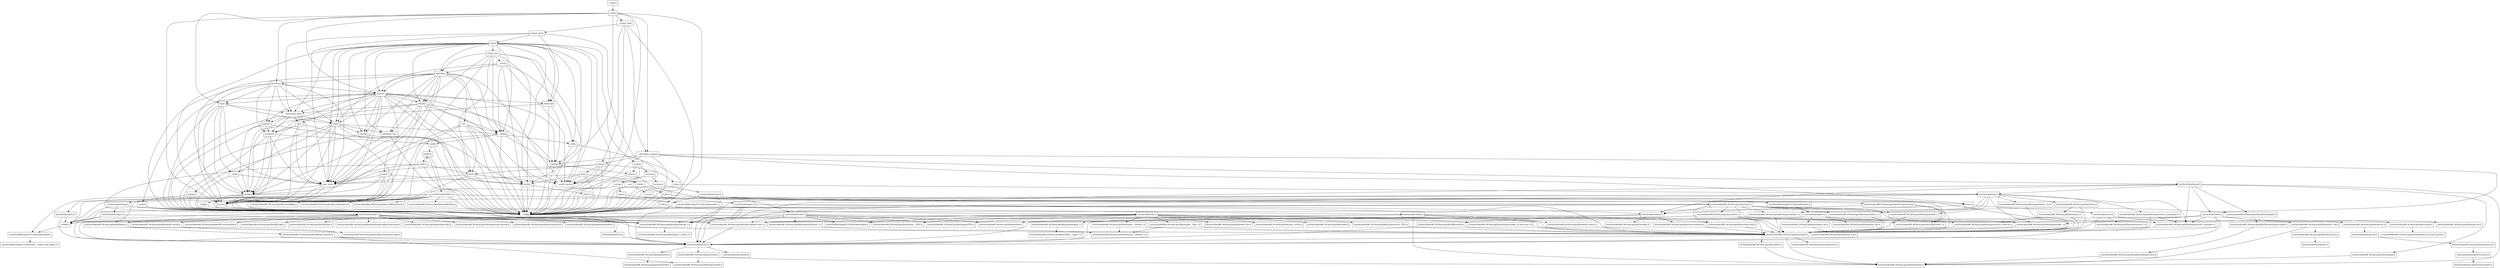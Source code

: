 digraph "dependencies" {
  header_0 [ shape="box", label="\<stdin\>" ];
  header_1 [ shape="box", label="mutex" ];
  header_10 [ shape="box", label="/usr/include/pthread.h" ];
  header_100 [ shape="box", label="/usr/include/x86_64-linux-gnu/bits/mathcalls.h" ];
  header_101 [ shape="box", label="/usr/include/x86_64-linux-gnu/bits/mathcalls-narrow.h" ];
  header_102 [ shape="box", label="/usr/include/x86_64-linux-gnu/bits/iscanonical.h" ];
  header_103 [ shape="box", label="/usr/include/x86_64-linux-gnu/bits/mathinline.h" ];
  header_104 [ shape="box", label="iosfwd" ];
  header_105 [ shape="box", label="wchar.h" ];
  header_106 [ shape="box", label="/usr/include/wchar.h" ];
  header_107 [ shape="box", label="/usr/local/lib/clang/10.0.0/include/stdarg.h" ];
  header_108 [ shape="box", label="/usr/include/x86_64-linux-gnu/bits/types/wint_t.h" ];
  header_109 [ shape="box", label="/usr/include/x86_64-linux-gnu/bits/types/mbstate_t.h" ];
  header_11 [ shape="box", label="__mutex_base" ];
  header_110 [ shape="box", label="/usr/include/x86_64-linux-gnu/bits/types/__mbstate_t.h" ];
  header_111 [ shape="box", label="/usr/include/x86_64-linux-gnu/bits/types/__FILE.h" ];
  header_112 [ shape="box", label="/usr/include/x86_64-linux-gnu/bits/types/FILE.h" ];
  header_113 [ shape="box", label="__functional_base" ];
  header_114 [ shape="box", label="typeinfo" ];
  header_115 [ shape="box", label="new" ];
  header_116 [ shape="box", label="utility" ];
  header_117 [ shape="box", label="__tuple" ];
  header_118 [ shape="box", label="initializer_list" ];
  header_119 [ shape="box", label="cstring" ];
  header_12 [ shape="box", label="chrono" ];
  header_120 [ shape="box", label="string.h" ];
  header_121 [ shape="box", label="/usr/include/string.h" ];
  header_122 [ shape="box", label="/usr/include/strings.h" ];
  header_123 [ shape="box", label="__debug" ];
  header_124 [ shape="box", label="cstdio" ];
  header_125 [ shape="box", label="stdio.h" ];
  header_126 [ shape="box", label="/usr/include/stdio.h" ];
  header_127 [ shape="box", label="/usr/include/x86_64-linux-gnu/bits/types/__fpos_t.h" ];
  header_128 [ shape="box", label="/usr/include/x86_64-linux-gnu/bits/types/__fpos64_t.h" ];
  header_129 [ shape="box", label="/usr/include/x86_64-linux-gnu/bits/types/struct_FILE.h" ];
  header_13 [ shape="box", label="ctime" ];
  header_130 [ shape="box", label="/usr/include/x86_64-linux-gnu/bits/types/cookie_io_functions_t.h" ];
  header_131 [ shape="box", label="/usr/include/x86_64-linux-gnu/bits/stdio_lim.h" ];
  header_132 [ shape="box", label="/usr/include/x86_64-linux-gnu/bits/sys_errlist.h" ];
  header_133 [ shape="box", label="/usr/include/x86_64-linux-gnu/bits/stdio.h" ];
  header_134 [ shape="box", label="string" ];
  header_135 [ shape="box", label="string_view" ];
  header_136 [ shape="box", label="__string" ];
  header_137 [ shape="box", label="algorithm" ];
  header_138 [ shape="box", label="memory" ];
  header_139 [ shape="box", label="iterator" ];
  header_14 [ shape="box", label="/usr/include/time.h" ];
  header_140 [ shape="box", label="tuple" ];
  header_141 [ shape="box", label="cassert" ];
  header_142 [ shape="box", label="/usr/include/assert.h" ];
  header_143 [ shape="box", label="atomic" ];
  header_144 [ shape="box", label="functional" ];
  header_145 [ shape="box", label="bit" ];
  header_146 [ shape="box", label="cwchar" ];
  header_147 [ shape="box", label="cwctype" ];
  header_148 [ shape="box", label="cctype" ];
  header_149 [ shape="box", label="ctype.h" ];
  header_15 [ shape="box", label="stddef.h" ];
  header_150 [ shape="box", label="/usr/include/ctype.h" ];
  header_151 [ shape="box", label="wctype.h" ];
  header_152 [ shape="box", label="/usr/include/wctype.h" ];
  header_153 [ shape="box", label="/usr/include/x86_64-linux-gnu/bits/wctype-wchar.h" ];
  header_154 [ shape="box", label="__threading_support" ];
  header_155 [ shape="box", label="/usr/include/sched.h" ];
  header_156 [ shape="box", label="/usr/include/x86_64-linux-gnu/bits/sched.h" ];
  header_157 [ shape="box", label="/usr/include/x86_64-linux-gnu/bits/types/struct_sched_param.h" ];
  header_158 [ shape="box", label="/usr/include/x86_64-linux-gnu/bits/cpu-set.h" ];
  header_159 [ shape="box", label="/usr/include/x86_64-linux-gnu/bits/setjmp.h" ];
  header_16 [ shape="box", label="/usr/local/lib/clang/10.0.0/include/stddef.h" ];
  header_17 [ shape="box", label="/usr/include/x86_64-linux-gnu/bits/time.h" ];
  header_18 [ shape="box", label="/usr/include/x86_64-linux-gnu/bits/types.h" ];
  header_19 [ shape="box", label="/usr/include/x86_64-linux-gnu/bits/typesizes.h" ];
  header_2 [ shape="box", label="__config" ];
  header_20 [ shape="box", label="/usr/include/x86_64-linux-gnu/bits/timex.h" ];
  header_21 [ shape="box", label="/usr/include/x86_64-linux-gnu/bits/types/struct_timeval.h" ];
  header_22 [ shape="box", label="/usr/include/x86_64-linux-gnu/bits/types/clock_t.h" ];
  header_23 [ shape="box", label="/usr/include/x86_64-linux-gnu/bits/types/time_t.h" ];
  header_24 [ shape="box", label="/usr/include/x86_64-linux-gnu/bits/types/struct_tm.h" ];
  header_25 [ shape="box", label="/usr/include/x86_64-linux-gnu/bits/types/struct_timespec.h" ];
  header_26 [ shape="box", label="/usr/include/x86_64-linux-gnu/bits/types/clockid_t.h" ];
  header_27 [ shape="box", label="/usr/include/x86_64-linux-gnu/bits/types/timer_t.h" ];
  header_28 [ shape="box", label="/usr/include/x86_64-linux-gnu/bits/types/struct_itimerspec.h" ];
  header_29 [ shape="box", label="/usr/include/x86_64-linux-gnu/bits/types/locale_t.h" ];
  header_3 [ shape="box", label="/usr/include/features.h" ];
  header_30 [ shape="box", label="/usr/include/x86_64-linux-gnu/bits/types/__locale_t.h" ];
  header_31 [ shape="box", label="type_traits" ];
  header_32 [ shape="box", label="cstddef" ];
  header_33 [ shape="box", label="version" ];
  header_34 [ shape="box", label="/usr/local/lib/clang/10.0.0/include/__stddef_max_align_t.h" ];
  header_35 [ shape="box", label="__nullptr" ];
  header_36 [ shape="box", label="ratio" ];
  header_37 [ shape="box", label="cstdint" ];
  header_38 [ shape="box", label="stdint.h" ];
  header_39 [ shape="box", label="/usr/local/lib/clang/10.0.0/include/stdint.h" ];
  header_4 [ shape="box", label="/usr/include/stdc-predef.h" ];
  header_40 [ shape="box", label="/usr/include/stdint.h" ];
  header_41 [ shape="box", label="/usr/include/x86_64-linux-gnu/bits/libc-header-start.h" ];
  header_42 [ shape="box", label="/usr/include/x86_64-linux-gnu/bits/wchar.h" ];
  header_43 [ shape="box", label="/usr/include/x86_64-linux-gnu/bits/stdint-intn.h" ];
  header_44 [ shape="box", label="/usr/include/x86_64-linux-gnu/bits/stdint-uintn.h" ];
  header_45 [ shape="box", label="climits" ];
  header_46 [ shape="box", label="limits.h" ];
  header_47 [ shape="box", label="/usr/local/lib/clang/10.0.0/include/limits.h" ];
  header_48 [ shape="box", label="/usr/include/limits.h" ];
  header_49 [ shape="box", label="/usr/include/x86_64-linux-gnu/bits/posix1_lim.h" ];
  header_5 [ shape="box", label="/usr/include/x86_64-linux-gnu/sys/cdefs.h" ];
  header_50 [ shape="box", label="/usr/include/x86_64-linux-gnu/bits/local_lim.h" ];
  header_51 [ shape="box", label="/usr/include/linux/limits.h" ];
  header_52 [ shape="box", label="/usr/include/x86_64-linux-gnu/bits/posix2_lim.h" ];
  header_53 [ shape="box", label="/usr/include/x86_64-linux-gnu/bits/xopen_lim.h" ];
  header_54 [ shape="box", label="/usr/include/x86_64-linux-gnu/bits/uio_lim.h" ];
  header_55 [ shape="box", label="__undef_macros" ];
  header_56 [ shape="box", label="limits" ];
  header_57 [ shape="box", label="system_error" ];
  header_58 [ shape="box", label="__errc" ];
  header_59 [ shape="box", label="cerrno" ];
  header_6 [ shape="box", label="/usr/include/x86_64-linux-gnu/bits/wordsize.h" ];
  header_60 [ shape="box", label="errno.h" ];
  header_61 [ shape="box", label="/usr/include/errno.h" ];
  header_62 [ shape="box", label="/usr/include/x86_64-linux-gnu/bits/errno.h" ];
  header_63 [ shape="box", label="/usr/include/linux/errno.h" ];
  header_64 [ shape="box", label="/usr/include/x86_64-linux-gnu/asm/errno.h" ];
  header_65 [ shape="box", label="/usr/include/asm-generic/errno.h" ];
  header_66 [ shape="box", label="/usr/include/asm-generic/errno-base.h" ];
  header_67 [ shape="box", label="/usr/include/x86_64-linux-gnu/bits/types/error_t.h" ];
  header_68 [ shape="box", label="stdexcept" ];
  header_69 [ shape="box", label="exception" ];
  header_7 [ shape="box", label="/usr/include/x86_64-linux-gnu/bits/long-double.h" ];
  header_70 [ shape="box", label="cstdlib" ];
  header_71 [ shape="box", label="stdlib.h" ];
  header_72 [ shape="box", label="/usr/include/stdlib.h" ];
  header_73 [ shape="box", label="/usr/include/x86_64-linux-gnu/bits/waitflags.h" ];
  header_74 [ shape="box", label="/usr/include/x86_64-linux-gnu/bits/waitstatus.h" ];
  header_75 [ shape="box", label="/usr/include/x86_64-linux-gnu/bits/floatn.h" ];
  header_76 [ shape="box", label="/usr/include/x86_64-linux-gnu/bits/floatn-common.h" ];
  header_77 [ shape="box", label="/usr/include/x86_64-linux-gnu/sys/types.h" ];
  header_78 [ shape="box", label="/usr/include/endian.h" ];
  header_79 [ shape="box", label="/usr/include/x86_64-linux-gnu/bits/endian.h" ];
  header_8 [ shape="box", label="/usr/include/x86_64-linux-gnu/gnu/stubs.h" ];
  header_80 [ shape="box", label="/usr/include/x86_64-linux-gnu/bits/byteswap.h" ];
  header_81 [ shape="box", label="/usr/include/x86_64-linux-gnu/bits/uintn-identity.h" ];
  header_82 [ shape="box", label="/usr/include/x86_64-linux-gnu/sys/select.h" ];
  header_83 [ shape="box", label="/usr/include/x86_64-linux-gnu/bits/select.h" ];
  header_84 [ shape="box", label="/usr/include/x86_64-linux-gnu/bits/types/sigset_t.h" ];
  header_85 [ shape="box", label="/usr/include/x86_64-linux-gnu/bits/types/__sigset_t.h" ];
  header_86 [ shape="box", label="/usr/include/x86_64-linux-gnu/bits/pthreadtypes.h" ];
  header_87 [ shape="box", label="/usr/include/x86_64-linux-gnu/bits/thread-shared-types.h" ];
  header_88 [ shape="box", label="/usr/include/x86_64-linux-gnu/bits/pthreadtypes-arch.h" ];
  header_89 [ shape="box", label="/usr/include/alloca.h" ];
  header_9 [ shape="box", label="/usr/include/x86_64-linux-gnu/gnu/stubs-64.h" ];
  header_90 [ shape="box", label="/usr/include/x86_64-linux-gnu/bits/stdlib-bsearch.h" ];
  header_91 [ shape="box", label="/usr/include/x86_64-linux-gnu/bits/stdlib-float.h" ];
  header_92 [ shape="box", label="math.h" ];
  header_93 [ shape="box", label="/usr/include/math.h" ];
  header_94 [ shape="box", label="/usr/include/x86_64-linux-gnu/bits/math-vector.h" ];
  header_95 [ shape="box", label="/usr/include/x86_64-linux-gnu/bits/libm-simd-decl-stubs.h" ];
  header_96 [ shape="box", label="/usr/include/x86_64-linux-gnu/bits/flt-eval-method.h" ];
  header_97 [ shape="box", label="/usr/include/x86_64-linux-gnu/bits/fp-logb.h" ];
  header_98 [ shape="box", label="/usr/include/x86_64-linux-gnu/bits/fp-fast.h" ];
  header_99 [ shape="box", label="/usr/include/x86_64-linux-gnu/bits/mathcalls-helper-functions.h" ];
  header_118 -> header_32;
  header_118 -> header_2;
  header_119 -> header_2;
  header_119 -> header_120;
  header_61 -> header_62;
  header_61 -> header_3;
  header_61 -> header_67;
  header_60 -> header_61;
  header_60 -> header_2;
  header_63 -> header_64;
  header_62 -> header_63;
  header_65 -> header_66;
  header_64 -> header_65;
  header_69 -> header_32;
  header_69 -> header_70;
  header_69 -> header_2;
  header_69 -> header_33;
  header_69 -> header_31;
  header_68 -> header_69;
  header_68 -> header_104;
  header_68 -> header_2;
  header_114 -> header_69;
  header_114 -> header_32;
  header_114 -> header_2;
  header_114 -> header_37;
  header_115 -> header_69;
  header_115 -> header_32;
  header_115 -> header_2;
  header_115 -> header_33;
  header_115 -> header_31;
  header_72 -> header_15;
  header_72 -> header_29;
  header_72 -> header_41;
  header_72 -> header_73;
  header_72 -> header_89;
  header_72 -> header_77;
  header_72 -> header_74;
  header_72 -> header_75;
  header_72 -> header_90;
  header_72 -> header_91;
  header_70 -> header_71;
  header_70 -> header_2;
  header_71 -> header_72;
  header_71 -> header_2;
  header_71 -> header_92;
  header_76 -> header_7;
  header_76 -> header_3;
  header_77 -> header_15;
  header_77 -> header_27;
  header_77 -> header_26;
  header_77 -> header_18;
  header_77 -> header_23;
  header_77 -> header_22;
  header_77 -> header_43;
  header_77 -> header_3;
  header_77 -> header_82;
  header_77 -> header_78;
  header_77 -> header_86;
  header_75 -> header_76;
  header_75 -> header_3;
  header_116 -> header_123;
  header_116 -> header_37;
  header_116 -> header_32;
  header_116 -> header_33;
  header_116 -> header_31;
  header_116 -> header_2;
  header_116 -> header_118;
  header_116 -> header_119;
  header_116 -> header_117;
  header_117 -> header_32;
  header_117 -> header_2;
  header_117 -> header_31;
  header_78 -> header_81;
  header_78 -> header_79;
  header_78 -> header_80;
  header_78 -> header_3;
  header_113 -> header_31;
  header_113 -> header_116;
  header_113 -> header_2;
  header_113 -> header_69;
  header_113 -> header_114;
  header_113 -> header_115;
  header_47 -> header_48;
  header_46 -> header_47;
  header_46 -> header_2;
  header_45 -> header_46;
  header_45 -> header_2;
  header_44 -> header_18;
  header_43 -> header_18;
  header_41 -> header_3;
  header_40 -> header_18;
  header_40 -> header_6;
  header_40 -> header_44;
  header_40 -> header_43;
  header_40 -> header_42;
  header_40 -> header_41;
  header_105 -> header_106;
  header_105 -> header_2;
  header_104 -> header_105;
  header_104 -> header_2;
  header_106 -> header_15;
  header_106 -> header_29;
  header_106 -> header_109;
  header_106 -> header_108;
  header_106 -> header_41;
  header_106 -> header_75;
  header_106 -> header_107;
  header_106 -> header_111;
  header_106 -> header_112;
  header_106 -> header_42;
  header_49 -> header_6;
  header_49 -> header_50;
  header_48 -> header_52;
  header_48 -> header_53;
  header_48 -> header_49;
  header_48 -> header_41;
  header_5 -> header_6;
  header_5 -> header_7;
  header_2 -> header_3;
  header_3 -> header_4;
  header_3 -> header_5;
  header_3 -> header_8;
  header_0 -> header_1;
  header_1 -> header_140;
  header_1 -> header_11;
  header_1 -> header_154;
  header_1 -> header_37;
  header_1 -> header_33;
  header_1 -> header_55;
  header_1 -> header_2;
  header_1 -> header_138;
  header_1 -> header_144;
  header_8 -> header_9;
  header_58 -> header_59;
  header_58 -> header_2;
  header_59 -> header_60;
  header_59 -> header_2;
  header_50 -> header_51;
  header_53 -> header_54;
  header_56 -> header_2;
  header_56 -> header_55;
  header_56 -> header_33;
  header_56 -> header_31;
  header_57 -> header_58;
  header_57 -> header_68;
  header_57 -> header_134;
  header_57 -> header_113;
  header_57 -> header_31;
  header_130 -> header_18;
  header_134 -> header_55;
  header_134 -> header_123;
  header_134 -> header_146;
  header_134 -> header_37;
  header_134 -> header_139;
  header_134 -> header_137;
  header_134 -> header_33;
  header_134 -> header_31;
  header_134 -> header_68;
  header_134 -> header_138;
  header_134 -> header_124;
  header_134 -> header_2;
  header_134 -> header_135;
  header_134 -> header_118;
  header_134 -> header_119;
  header_134 -> header_116;
  header_134 -> header_104;
  header_134 -> header_113;
  header_135 -> header_123;
  header_135 -> header_137;
  header_135 -> header_33;
  header_135 -> header_56;
  header_135 -> header_55;
  header_135 -> header_2;
  header_135 -> header_136;
  header_135 -> header_139;
  header_135 -> header_68;
  header_136 -> header_55;
  header_136 -> header_124;
  header_136 -> header_123;
  header_136 -> header_137;
  header_136 -> header_138;
  header_136 -> header_2;
  header_137 -> header_55;
  header_137 -> header_145;
  header_137 -> header_144;
  header_137 -> header_123;
  header_137 -> header_32;
  header_137 -> header_33;
  header_137 -> header_31;
  header_137 -> header_138;
  header_137 -> header_2;
  header_137 -> header_118;
  header_137 -> header_119;
  header_137 -> header_116;
  header_137 -> header_139;
  header_138 -> header_141;
  header_138 -> header_140;
  header_138 -> header_143;
  header_138 -> header_55;
  header_138 -> header_37;
  header_138 -> header_119;
  header_138 -> header_32;
  header_138 -> header_33;
  header_138 -> header_56;
  header_138 -> header_31;
  header_138 -> header_68;
  header_138 -> header_2;
  header_138 -> header_104;
  header_138 -> header_116;
  header_138 -> header_139;
  header_138 -> header_114;
  header_138 -> header_115;
  header_138 -> header_113;
  header_139 -> header_123;
  header_139 -> header_32;
  header_139 -> header_33;
  header_139 -> header_31;
  header_139 -> header_2;
  header_139 -> header_118;
  header_139 -> header_104;
  header_139 -> header_113;
  header_29 -> header_30;
  header_28 -> header_25;
  header_28 -> header_18;
  header_25 -> header_18;
  header_24 -> header_18;
  header_27 -> header_18;
  header_26 -> header_18;
  header_21 -> header_18;
  header_20 -> header_21;
  header_20 -> header_18;
  header_23 -> header_18;
  header_22 -> header_18;
  header_127 -> header_18;
  header_127 -> header_110;
  header_126 -> header_15;
  header_126 -> header_18;
  header_126 -> header_130;
  header_126 -> header_127;
  header_126 -> header_131;
  header_126 -> header_132;
  header_126 -> header_133;
  header_126 -> header_41;
  header_126 -> header_107;
  header_126 -> header_111;
  header_126 -> header_112;
  header_126 -> header_129;
  header_126 -> header_128;
  header_125 -> header_126;
  header_125 -> header_2;
  header_124 -> header_125;
  header_124 -> header_2;
  header_123 -> header_32;
  header_123 -> header_104;
  header_123 -> header_70;
  header_123 -> header_124;
  header_123 -> header_2;
  header_122 -> header_15;
  header_122 -> header_29;
  header_122 -> header_3;
  header_121 -> header_15;
  header_121 -> header_29;
  header_121 -> header_122;
  header_121 -> header_41;
  header_120 -> header_2;
  header_120 -> header_121;
  header_129 -> header_18;
  header_128 -> header_18;
  header_128 -> header_110;
  header_38 -> header_2;
  header_38 -> header_39;
  header_39 -> header_40;
  header_36 -> header_37;
  header_36 -> header_45;
  header_36 -> header_2;
  header_36 -> header_55;
  header_36 -> header_31;
  header_37 -> header_2;
  header_37 -> header_38;
  header_35 -> header_2;
  header_32 -> header_16;
  header_32 -> header_35;
  header_32 -> header_2;
  header_32 -> header_33;
  header_33 -> header_2;
  header_31 -> header_32;
  header_31 -> header_2;
  header_31 -> header_33;
  header_152 -> header_153;
  header_152 -> header_18;
  header_152 -> header_3;
  header_152 -> header_29;
  header_152 -> header_108;
  header_153 -> header_78;
  header_153 -> header_18;
  header_153 -> header_108;
  header_150 -> header_29;
  header_150 -> header_78;
  header_150 -> header_18;
  header_150 -> header_3;
  header_151 -> header_152;
  header_151 -> header_2;
  header_156 -> header_157;
  header_154 -> header_10;
  header_154 -> header_12;
  header_154 -> header_155;
  header_154 -> header_55;
  header_154 -> header_60;
  header_154 -> header_2;
  header_154 -> header_104;
  header_155 -> header_15;
  header_155 -> header_156;
  header_155 -> header_25;
  header_155 -> header_158;
  header_155 -> header_18;
  header_155 -> header_23;
  header_155 -> header_3;
  header_159 -> header_6;
  header_109 -> header_110;
  header_89 -> header_15;
  header_89 -> header_3;
  header_88 -> header_6;
  header_83 -> header_6;
  header_82 -> header_25;
  header_82 -> header_18;
  header_82 -> header_21;
  header_82 -> header_23;
  header_82 -> header_3;
  header_82 -> header_83;
  header_82 -> header_84;
  header_81 -> header_18;
  header_80 -> header_18;
  header_80 -> header_3;
  header_87 -> header_88;
  header_86 -> header_87;
  header_84 -> header_85;
  header_141 -> header_142;
  header_141 -> header_2;
  header_140 -> header_32;
  header_140 -> header_33;
  header_140 -> header_31;
  header_140 -> header_2;
  header_140 -> header_116;
  header_140 -> header_117;
  header_140 -> header_113;
  header_143 -> header_32;
  header_143 -> header_31;
  header_143 -> header_2;
  header_143 -> header_33;
  header_143 -> header_37;
  header_142 -> header_3;
  header_145 -> header_55;
  header_145 -> header_56;
  header_145 -> header_33;
  header_145 -> header_123;
  header_145 -> header_2;
  header_145 -> header_31;
  header_144 -> header_140;
  header_144 -> header_116;
  header_144 -> header_33;
  header_144 -> header_31;
  header_144 -> header_138;
  header_144 -> header_2;
  header_144 -> header_69;
  header_144 -> header_114;
  header_144 -> header_113;
  header_147 -> header_148;
  header_147 -> header_151;
  header_147 -> header_2;
  header_146 -> header_105;
  header_146 -> header_2;
  header_146 -> header_147;
  header_149 -> header_150;
  header_149 -> header_2;
  header_148 -> header_149;
  header_148 -> header_2;
  header_14 -> header_15;
  header_14 -> header_17;
  header_14 -> header_29;
  header_14 -> header_28;
  header_14 -> header_25;
  header_14 -> header_24;
  header_14 -> header_27;
  header_14 -> header_26;
  header_14 -> header_23;
  header_14 -> header_22;
  header_14 -> header_3;
  header_15 -> header_16;
  header_16 -> header_34;
  header_17 -> header_18;
  header_17 -> header_20;
  header_10 -> header_14;
  header_10 -> header_155;
  header_10 -> header_25;
  header_10 -> header_159;
  header_10 -> header_6;
  header_10 -> header_3;
  header_10 -> header_78;
  header_10 -> header_86;
  header_11 -> header_55;
  header_11 -> header_2;
  header_11 -> header_154;
  header_11 -> header_12;
  header_11 -> header_57;
  header_12 -> header_55;
  header_12 -> header_13;
  header_12 -> header_36;
  header_12 -> header_33;
  header_12 -> header_56;
  header_12 -> header_31;
  header_12 -> header_2;
  header_13 -> header_14;
  header_13 -> header_2;
  header_18 -> header_6;
  header_18 -> header_3;
  header_18 -> header_19;
  header_94 -> header_95;
  header_92 -> header_31;
  header_92 -> header_71;
  header_92 -> header_2;
  header_92 -> header_56;
  header_92 -> header_93;
  header_93 -> header_18;
  header_93 -> header_98;
  header_93 -> header_99;
  header_93 -> header_41;
  header_93 -> header_75;
  header_93 -> header_94;
  header_93 -> header_96;
  header_93 -> header_97;
  header_93 -> header_101;
  header_93 -> header_100;
  header_93 -> header_103;
  header_93 -> header_102;
}